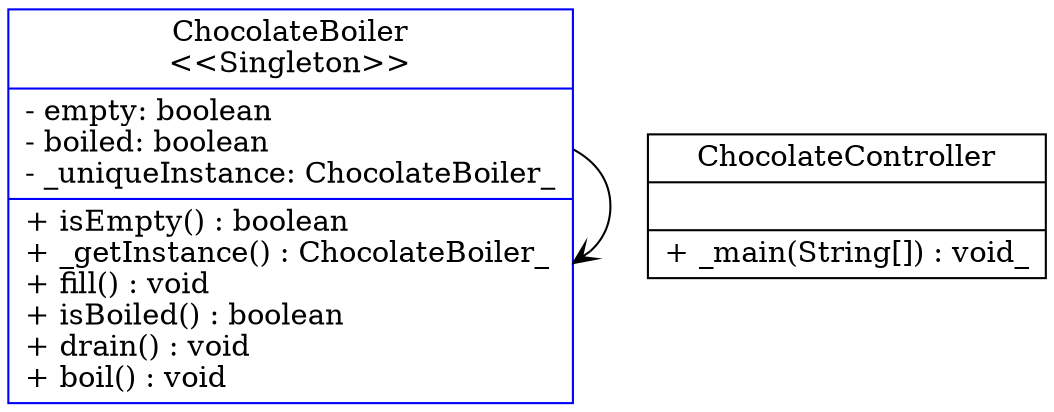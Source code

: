 digraph G{
	node [shape = "record"]
ChocolateBoiler [
	label = "{ChocolateBoiler\n\<\<Singleton\>\>|
	- empty: boolean\l
	- boiled: boolean\l
	- _uniqueInstance: ChocolateBoiler_\l
	|
	+ isEmpty() : boolean\l
	+ _getInstance() : ChocolateBoiler_\l
	+ fill() : void\l
	+ isBoiled() : boolean\l
	+ drain() : void\l
	+ boil() : void\l
	}"
	, color = blue]
ChocolateController [
	label = "{ChocolateController|
	|
	+ _main(String[]) : void_\l
	}"
	]
	edge [style = "solid"] [arrowhead = "open"]
	ChocolateBoiler->ChocolateBoiler
}